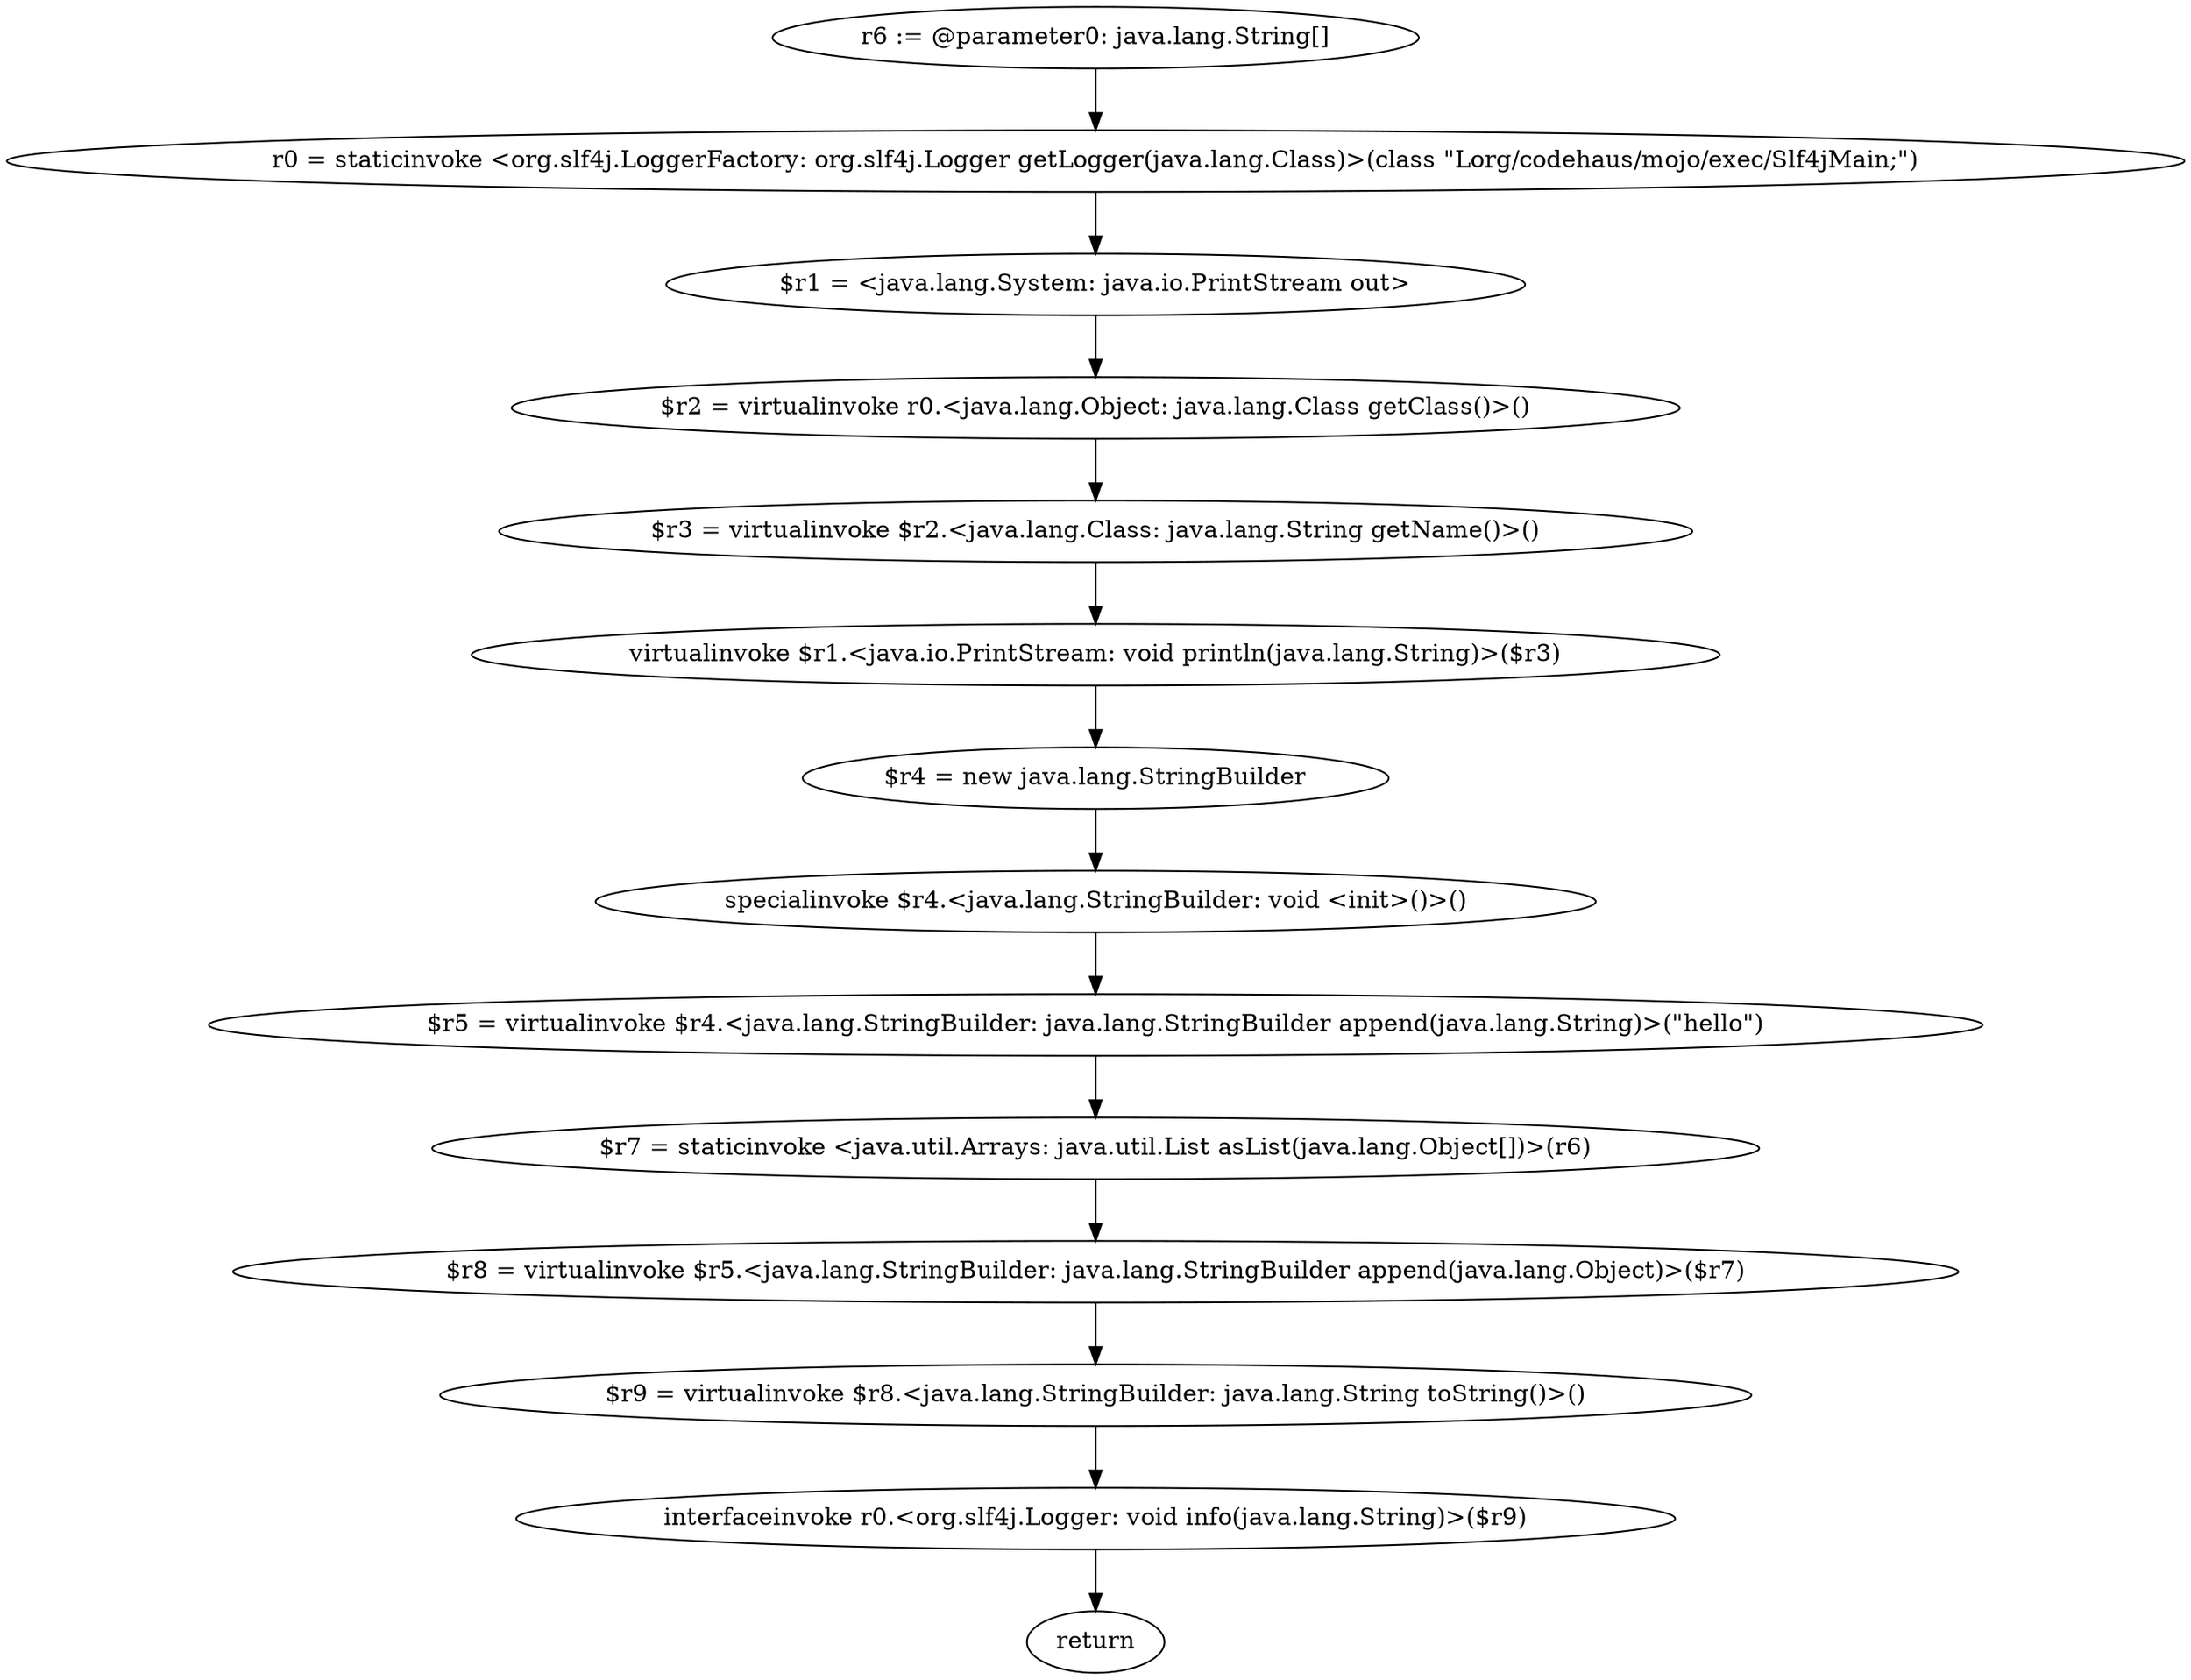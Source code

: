 digraph "unitGraph" {
    "r6 := @parameter0: java.lang.String[]"
    "r0 = staticinvoke <org.slf4j.LoggerFactory: org.slf4j.Logger getLogger(java.lang.Class)>(class \"Lorg/codehaus/mojo/exec/Slf4jMain;\")"
    "$r1 = <java.lang.System: java.io.PrintStream out>"
    "$r2 = virtualinvoke r0.<java.lang.Object: java.lang.Class getClass()>()"
    "$r3 = virtualinvoke $r2.<java.lang.Class: java.lang.String getName()>()"
    "virtualinvoke $r1.<java.io.PrintStream: void println(java.lang.String)>($r3)"
    "$r4 = new java.lang.StringBuilder"
    "specialinvoke $r4.<java.lang.StringBuilder: void <init>()>()"
    "$r5 = virtualinvoke $r4.<java.lang.StringBuilder: java.lang.StringBuilder append(java.lang.String)>(\"hello\")"
    "$r7 = staticinvoke <java.util.Arrays: java.util.List asList(java.lang.Object[])>(r6)"
    "$r8 = virtualinvoke $r5.<java.lang.StringBuilder: java.lang.StringBuilder append(java.lang.Object)>($r7)"
    "$r9 = virtualinvoke $r8.<java.lang.StringBuilder: java.lang.String toString()>()"
    "interfaceinvoke r0.<org.slf4j.Logger: void info(java.lang.String)>($r9)"
    "return"
    "r6 := @parameter0: java.lang.String[]"->"r0 = staticinvoke <org.slf4j.LoggerFactory: org.slf4j.Logger getLogger(java.lang.Class)>(class \"Lorg/codehaus/mojo/exec/Slf4jMain;\")";
    "r0 = staticinvoke <org.slf4j.LoggerFactory: org.slf4j.Logger getLogger(java.lang.Class)>(class \"Lorg/codehaus/mojo/exec/Slf4jMain;\")"->"$r1 = <java.lang.System: java.io.PrintStream out>";
    "$r1 = <java.lang.System: java.io.PrintStream out>"->"$r2 = virtualinvoke r0.<java.lang.Object: java.lang.Class getClass()>()";
    "$r2 = virtualinvoke r0.<java.lang.Object: java.lang.Class getClass()>()"->"$r3 = virtualinvoke $r2.<java.lang.Class: java.lang.String getName()>()";
    "$r3 = virtualinvoke $r2.<java.lang.Class: java.lang.String getName()>()"->"virtualinvoke $r1.<java.io.PrintStream: void println(java.lang.String)>($r3)";
    "virtualinvoke $r1.<java.io.PrintStream: void println(java.lang.String)>($r3)"->"$r4 = new java.lang.StringBuilder";
    "$r4 = new java.lang.StringBuilder"->"specialinvoke $r4.<java.lang.StringBuilder: void <init>()>()";
    "specialinvoke $r4.<java.lang.StringBuilder: void <init>()>()"->"$r5 = virtualinvoke $r4.<java.lang.StringBuilder: java.lang.StringBuilder append(java.lang.String)>(\"hello\")";
    "$r5 = virtualinvoke $r4.<java.lang.StringBuilder: java.lang.StringBuilder append(java.lang.String)>(\"hello\")"->"$r7 = staticinvoke <java.util.Arrays: java.util.List asList(java.lang.Object[])>(r6)";
    "$r7 = staticinvoke <java.util.Arrays: java.util.List asList(java.lang.Object[])>(r6)"->"$r8 = virtualinvoke $r5.<java.lang.StringBuilder: java.lang.StringBuilder append(java.lang.Object)>($r7)";
    "$r8 = virtualinvoke $r5.<java.lang.StringBuilder: java.lang.StringBuilder append(java.lang.Object)>($r7)"->"$r9 = virtualinvoke $r8.<java.lang.StringBuilder: java.lang.String toString()>()";
    "$r9 = virtualinvoke $r8.<java.lang.StringBuilder: java.lang.String toString()>()"->"interfaceinvoke r0.<org.slf4j.Logger: void info(java.lang.String)>($r9)";
    "interfaceinvoke r0.<org.slf4j.Logger: void info(java.lang.String)>($r9)"->"return";
}
